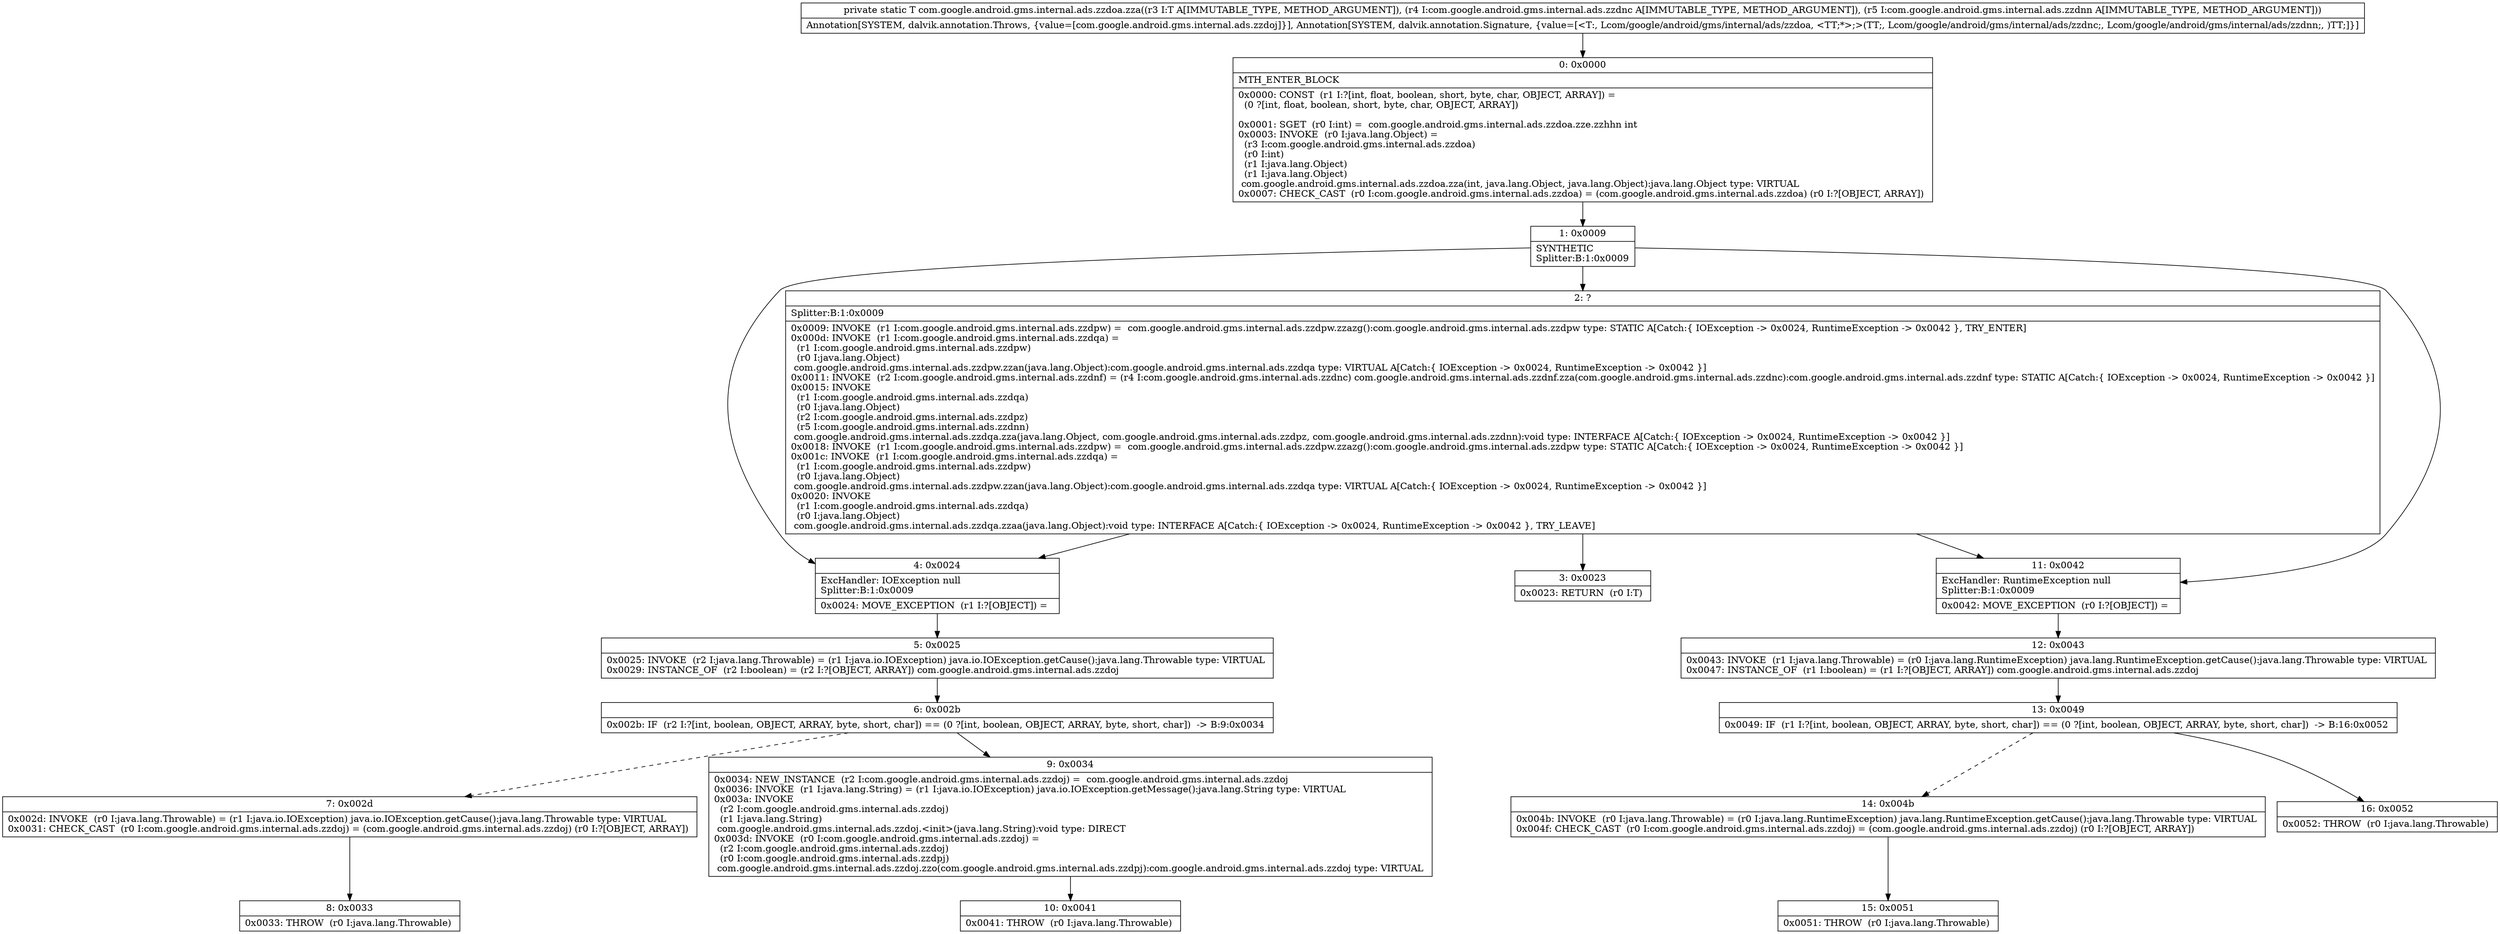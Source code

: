 digraph "CFG forcom.google.android.gms.internal.ads.zzdoa.zza(Lcom\/google\/android\/gms\/internal\/ads\/zzdoa;Lcom\/google\/android\/gms\/internal\/ads\/zzdnc;Lcom\/google\/android\/gms\/internal\/ads\/zzdnn;)Lcom\/google\/android\/gms\/internal\/ads\/zzdoa;" {
Node_0 [shape=record,label="{0\:\ 0x0000|MTH_ENTER_BLOCK\l|0x0000: CONST  (r1 I:?[int, float, boolean, short, byte, char, OBJECT, ARRAY]) = \l  (0 ?[int, float, boolean, short, byte, char, OBJECT, ARRAY])\l \l0x0001: SGET  (r0 I:int) =  com.google.android.gms.internal.ads.zzdoa.zze.zzhhn int \l0x0003: INVOKE  (r0 I:java.lang.Object) = \l  (r3 I:com.google.android.gms.internal.ads.zzdoa)\l  (r0 I:int)\l  (r1 I:java.lang.Object)\l  (r1 I:java.lang.Object)\l com.google.android.gms.internal.ads.zzdoa.zza(int, java.lang.Object, java.lang.Object):java.lang.Object type: VIRTUAL \l0x0007: CHECK_CAST  (r0 I:com.google.android.gms.internal.ads.zzdoa) = (com.google.android.gms.internal.ads.zzdoa) (r0 I:?[OBJECT, ARRAY]) \l}"];
Node_1 [shape=record,label="{1\:\ 0x0009|SYNTHETIC\lSplitter:B:1:0x0009\l}"];
Node_2 [shape=record,label="{2\:\ ?|Splitter:B:1:0x0009\l|0x0009: INVOKE  (r1 I:com.google.android.gms.internal.ads.zzdpw) =  com.google.android.gms.internal.ads.zzdpw.zzazg():com.google.android.gms.internal.ads.zzdpw type: STATIC A[Catch:\{ IOException \-\> 0x0024, RuntimeException \-\> 0x0042 \}, TRY_ENTER]\l0x000d: INVOKE  (r1 I:com.google.android.gms.internal.ads.zzdqa) = \l  (r1 I:com.google.android.gms.internal.ads.zzdpw)\l  (r0 I:java.lang.Object)\l com.google.android.gms.internal.ads.zzdpw.zzan(java.lang.Object):com.google.android.gms.internal.ads.zzdqa type: VIRTUAL A[Catch:\{ IOException \-\> 0x0024, RuntimeException \-\> 0x0042 \}]\l0x0011: INVOKE  (r2 I:com.google.android.gms.internal.ads.zzdnf) = (r4 I:com.google.android.gms.internal.ads.zzdnc) com.google.android.gms.internal.ads.zzdnf.zza(com.google.android.gms.internal.ads.zzdnc):com.google.android.gms.internal.ads.zzdnf type: STATIC A[Catch:\{ IOException \-\> 0x0024, RuntimeException \-\> 0x0042 \}]\l0x0015: INVOKE  \l  (r1 I:com.google.android.gms.internal.ads.zzdqa)\l  (r0 I:java.lang.Object)\l  (r2 I:com.google.android.gms.internal.ads.zzdpz)\l  (r5 I:com.google.android.gms.internal.ads.zzdnn)\l com.google.android.gms.internal.ads.zzdqa.zza(java.lang.Object, com.google.android.gms.internal.ads.zzdpz, com.google.android.gms.internal.ads.zzdnn):void type: INTERFACE A[Catch:\{ IOException \-\> 0x0024, RuntimeException \-\> 0x0042 \}]\l0x0018: INVOKE  (r1 I:com.google.android.gms.internal.ads.zzdpw) =  com.google.android.gms.internal.ads.zzdpw.zzazg():com.google.android.gms.internal.ads.zzdpw type: STATIC A[Catch:\{ IOException \-\> 0x0024, RuntimeException \-\> 0x0042 \}]\l0x001c: INVOKE  (r1 I:com.google.android.gms.internal.ads.zzdqa) = \l  (r1 I:com.google.android.gms.internal.ads.zzdpw)\l  (r0 I:java.lang.Object)\l com.google.android.gms.internal.ads.zzdpw.zzan(java.lang.Object):com.google.android.gms.internal.ads.zzdqa type: VIRTUAL A[Catch:\{ IOException \-\> 0x0024, RuntimeException \-\> 0x0042 \}]\l0x0020: INVOKE  \l  (r1 I:com.google.android.gms.internal.ads.zzdqa)\l  (r0 I:java.lang.Object)\l com.google.android.gms.internal.ads.zzdqa.zzaa(java.lang.Object):void type: INTERFACE A[Catch:\{ IOException \-\> 0x0024, RuntimeException \-\> 0x0042 \}, TRY_LEAVE]\l}"];
Node_3 [shape=record,label="{3\:\ 0x0023|0x0023: RETURN  (r0 I:T) \l}"];
Node_4 [shape=record,label="{4\:\ 0x0024|ExcHandler: IOException null\lSplitter:B:1:0x0009\l|0x0024: MOVE_EXCEPTION  (r1 I:?[OBJECT]) =  \l}"];
Node_5 [shape=record,label="{5\:\ 0x0025|0x0025: INVOKE  (r2 I:java.lang.Throwable) = (r1 I:java.io.IOException) java.io.IOException.getCause():java.lang.Throwable type: VIRTUAL \l0x0029: INSTANCE_OF  (r2 I:boolean) = (r2 I:?[OBJECT, ARRAY]) com.google.android.gms.internal.ads.zzdoj \l}"];
Node_6 [shape=record,label="{6\:\ 0x002b|0x002b: IF  (r2 I:?[int, boolean, OBJECT, ARRAY, byte, short, char]) == (0 ?[int, boolean, OBJECT, ARRAY, byte, short, char])  \-\> B:9:0x0034 \l}"];
Node_7 [shape=record,label="{7\:\ 0x002d|0x002d: INVOKE  (r0 I:java.lang.Throwable) = (r1 I:java.io.IOException) java.io.IOException.getCause():java.lang.Throwable type: VIRTUAL \l0x0031: CHECK_CAST  (r0 I:com.google.android.gms.internal.ads.zzdoj) = (com.google.android.gms.internal.ads.zzdoj) (r0 I:?[OBJECT, ARRAY]) \l}"];
Node_8 [shape=record,label="{8\:\ 0x0033|0x0033: THROW  (r0 I:java.lang.Throwable) \l}"];
Node_9 [shape=record,label="{9\:\ 0x0034|0x0034: NEW_INSTANCE  (r2 I:com.google.android.gms.internal.ads.zzdoj) =  com.google.android.gms.internal.ads.zzdoj \l0x0036: INVOKE  (r1 I:java.lang.String) = (r1 I:java.io.IOException) java.io.IOException.getMessage():java.lang.String type: VIRTUAL \l0x003a: INVOKE  \l  (r2 I:com.google.android.gms.internal.ads.zzdoj)\l  (r1 I:java.lang.String)\l com.google.android.gms.internal.ads.zzdoj.\<init\>(java.lang.String):void type: DIRECT \l0x003d: INVOKE  (r0 I:com.google.android.gms.internal.ads.zzdoj) = \l  (r2 I:com.google.android.gms.internal.ads.zzdoj)\l  (r0 I:com.google.android.gms.internal.ads.zzdpj)\l com.google.android.gms.internal.ads.zzdoj.zzo(com.google.android.gms.internal.ads.zzdpj):com.google.android.gms.internal.ads.zzdoj type: VIRTUAL \l}"];
Node_10 [shape=record,label="{10\:\ 0x0041|0x0041: THROW  (r0 I:java.lang.Throwable) \l}"];
Node_11 [shape=record,label="{11\:\ 0x0042|ExcHandler: RuntimeException null\lSplitter:B:1:0x0009\l|0x0042: MOVE_EXCEPTION  (r0 I:?[OBJECT]) =  \l}"];
Node_12 [shape=record,label="{12\:\ 0x0043|0x0043: INVOKE  (r1 I:java.lang.Throwable) = (r0 I:java.lang.RuntimeException) java.lang.RuntimeException.getCause():java.lang.Throwable type: VIRTUAL \l0x0047: INSTANCE_OF  (r1 I:boolean) = (r1 I:?[OBJECT, ARRAY]) com.google.android.gms.internal.ads.zzdoj \l}"];
Node_13 [shape=record,label="{13\:\ 0x0049|0x0049: IF  (r1 I:?[int, boolean, OBJECT, ARRAY, byte, short, char]) == (0 ?[int, boolean, OBJECT, ARRAY, byte, short, char])  \-\> B:16:0x0052 \l}"];
Node_14 [shape=record,label="{14\:\ 0x004b|0x004b: INVOKE  (r0 I:java.lang.Throwable) = (r0 I:java.lang.RuntimeException) java.lang.RuntimeException.getCause():java.lang.Throwable type: VIRTUAL \l0x004f: CHECK_CAST  (r0 I:com.google.android.gms.internal.ads.zzdoj) = (com.google.android.gms.internal.ads.zzdoj) (r0 I:?[OBJECT, ARRAY]) \l}"];
Node_15 [shape=record,label="{15\:\ 0x0051|0x0051: THROW  (r0 I:java.lang.Throwable) \l}"];
Node_16 [shape=record,label="{16\:\ 0x0052|0x0052: THROW  (r0 I:java.lang.Throwable) \l}"];
MethodNode[shape=record,label="{private static T com.google.android.gms.internal.ads.zzdoa.zza((r3 I:T A[IMMUTABLE_TYPE, METHOD_ARGUMENT]), (r4 I:com.google.android.gms.internal.ads.zzdnc A[IMMUTABLE_TYPE, METHOD_ARGUMENT]), (r5 I:com.google.android.gms.internal.ads.zzdnn A[IMMUTABLE_TYPE, METHOD_ARGUMENT]))  | Annotation[SYSTEM, dalvik.annotation.Throws, \{value=[com.google.android.gms.internal.ads.zzdoj]\}], Annotation[SYSTEM, dalvik.annotation.Signature, \{value=[\<T:, Lcom\/google\/android\/gms\/internal\/ads\/zzdoa, \<TT;*\>;\>(TT;, Lcom\/google\/android\/gms\/internal\/ads\/zzdnc;, Lcom\/google\/android\/gms\/internal\/ads\/zzdnn;, )TT;]\}]\l}"];
MethodNode -> Node_0;
Node_0 -> Node_1;
Node_1 -> Node_2;
Node_1 -> Node_4;
Node_1 -> Node_11;
Node_2 -> Node_3;
Node_2 -> Node_4;
Node_2 -> Node_11;
Node_4 -> Node_5;
Node_5 -> Node_6;
Node_6 -> Node_7[style=dashed];
Node_6 -> Node_9;
Node_7 -> Node_8;
Node_9 -> Node_10;
Node_11 -> Node_12;
Node_12 -> Node_13;
Node_13 -> Node_14[style=dashed];
Node_13 -> Node_16;
Node_14 -> Node_15;
}

